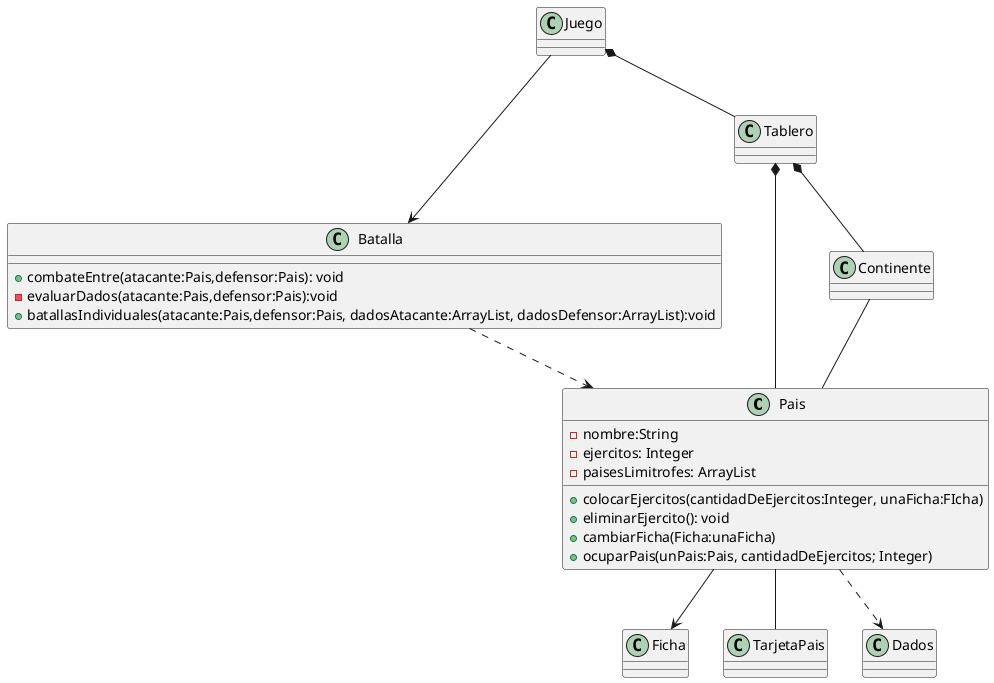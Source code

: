 @startuml

class Pais{
    - nombre:String
    -ejercitos: Integer
    -paisesLimitrofes: ArrayList

    + colocarEjercitos(cantidadDeEjercitos:Integer, unaFicha:FIcha)
    + eliminarEjercito(): void
    + cambiarFicha(Ficha:unaFicha)
    + ocuparPais(unPais:Pais, cantidadDeEjercitos; Integer)
}

class Batalla{
    + combateEntre(atacante:Pais,defensor:Pais): void
    - evaluarDados(atacante:Pais,defensor:Pais):void
    + batallasIndividuales(atacante:Pais,defensor:Pais, dadosAtacante:ArrayList, dadosDefensor:ArrayList):void
}
Juego *-- Tablero
Tablero *-- Continente
Tablero *--Pais
Continente-- Pais

Pais --> Ficha
Pais -- TarjetaPais
Pais ..> Dados

Juego --> Batalla
Batalla ..> Pais

@enduml